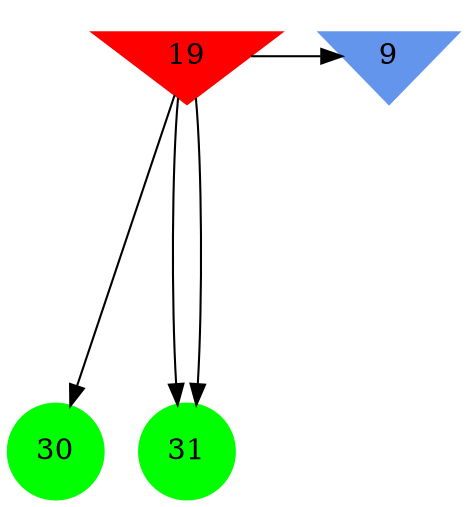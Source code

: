 digraph brain {
	ranksep=2.0;
	9 [shape=invtriangle,style=filled,color=cornflowerblue];
	19 [shape=invtriangle,style=filled,color=red];
	30 [shape=circle,style=filled,color=green];
	31 [shape=circle,style=filled,color=green];
	19	->	31;
	19	->	30;
	19	->	9;
	19	->	31;
	{ rank=same; 9; 19; }
	{ rank=same; }
	{ rank=same; 30; 31; }
}
